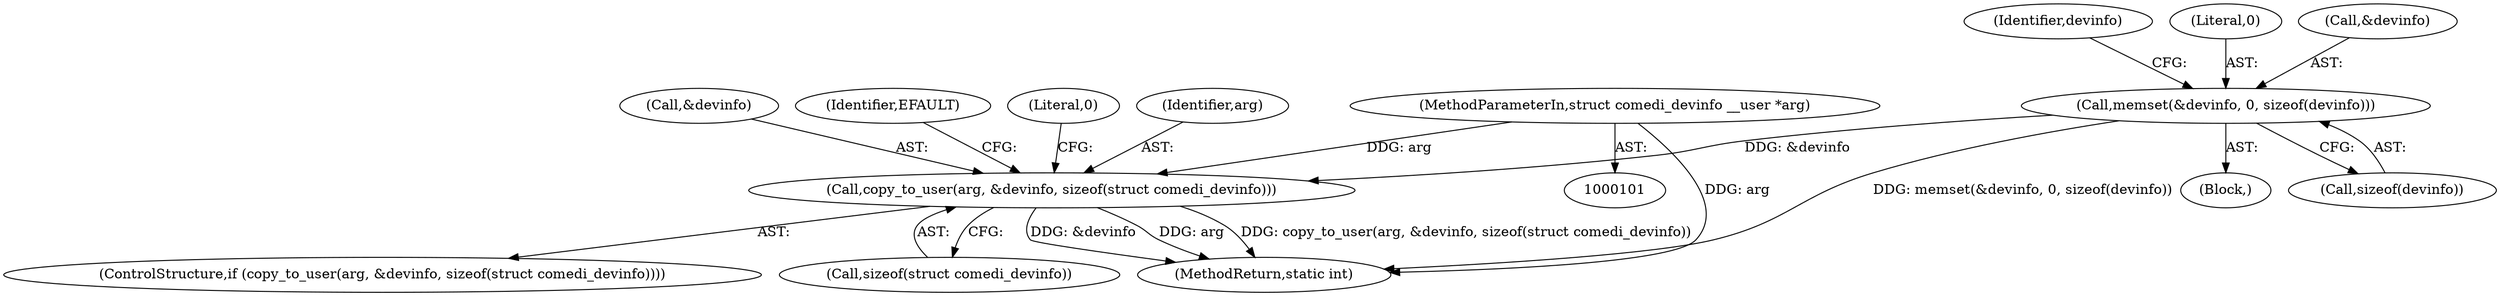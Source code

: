 digraph "0_linux_819cbb120eaec7e014e5abd029260db1ca8c5735@API" {
"1000204" [label="(Call,copy_to_user(arg, &devinfo, sizeof(struct comedi_devinfo)))"];
"1000103" [label="(MethodParameterIn,struct comedi_devinfo __user *arg)"];
"1000131" [label="(Call,memset(&devinfo, 0, sizeof(devinfo)))"];
"1000131" [label="(Call,memset(&devinfo, 0, sizeof(devinfo)))"];
"1000135" [label="(Call,sizeof(devinfo))"];
"1000212" [label="(Identifier,EFAULT)"];
"1000139" [label="(Identifier,devinfo)"];
"1000103" [label="(MethodParameterIn,struct comedi_devinfo __user *arg)"];
"1000204" [label="(Call,copy_to_user(arg, &devinfo, sizeof(struct comedi_devinfo)))"];
"1000134" [label="(Literal,0)"];
"1000215" [label="(MethodReturn,static int)"];
"1000132" [label="(Call,&devinfo)"];
"1000203" [label="(ControlStructure,if (copy_to_user(arg, &devinfo, sizeof(struct comedi_devinfo))))"];
"1000214" [label="(Literal,0)"];
"1000208" [label="(Call,sizeof(struct comedi_devinfo))"];
"1000105" [label="(Block,)"];
"1000205" [label="(Identifier,arg)"];
"1000206" [label="(Call,&devinfo)"];
"1000204" -> "1000203"  [label="AST: "];
"1000204" -> "1000208"  [label="CFG: "];
"1000205" -> "1000204"  [label="AST: "];
"1000206" -> "1000204"  [label="AST: "];
"1000208" -> "1000204"  [label="AST: "];
"1000212" -> "1000204"  [label="CFG: "];
"1000214" -> "1000204"  [label="CFG: "];
"1000204" -> "1000215"  [label="DDG: &devinfo"];
"1000204" -> "1000215"  [label="DDG: arg"];
"1000204" -> "1000215"  [label="DDG: copy_to_user(arg, &devinfo, sizeof(struct comedi_devinfo))"];
"1000103" -> "1000204"  [label="DDG: arg"];
"1000131" -> "1000204"  [label="DDG: &devinfo"];
"1000103" -> "1000101"  [label="AST: "];
"1000103" -> "1000215"  [label="DDG: arg"];
"1000131" -> "1000105"  [label="AST: "];
"1000131" -> "1000135"  [label="CFG: "];
"1000132" -> "1000131"  [label="AST: "];
"1000134" -> "1000131"  [label="AST: "];
"1000135" -> "1000131"  [label="AST: "];
"1000139" -> "1000131"  [label="CFG: "];
"1000131" -> "1000215"  [label="DDG: memset(&devinfo, 0, sizeof(devinfo))"];
}

